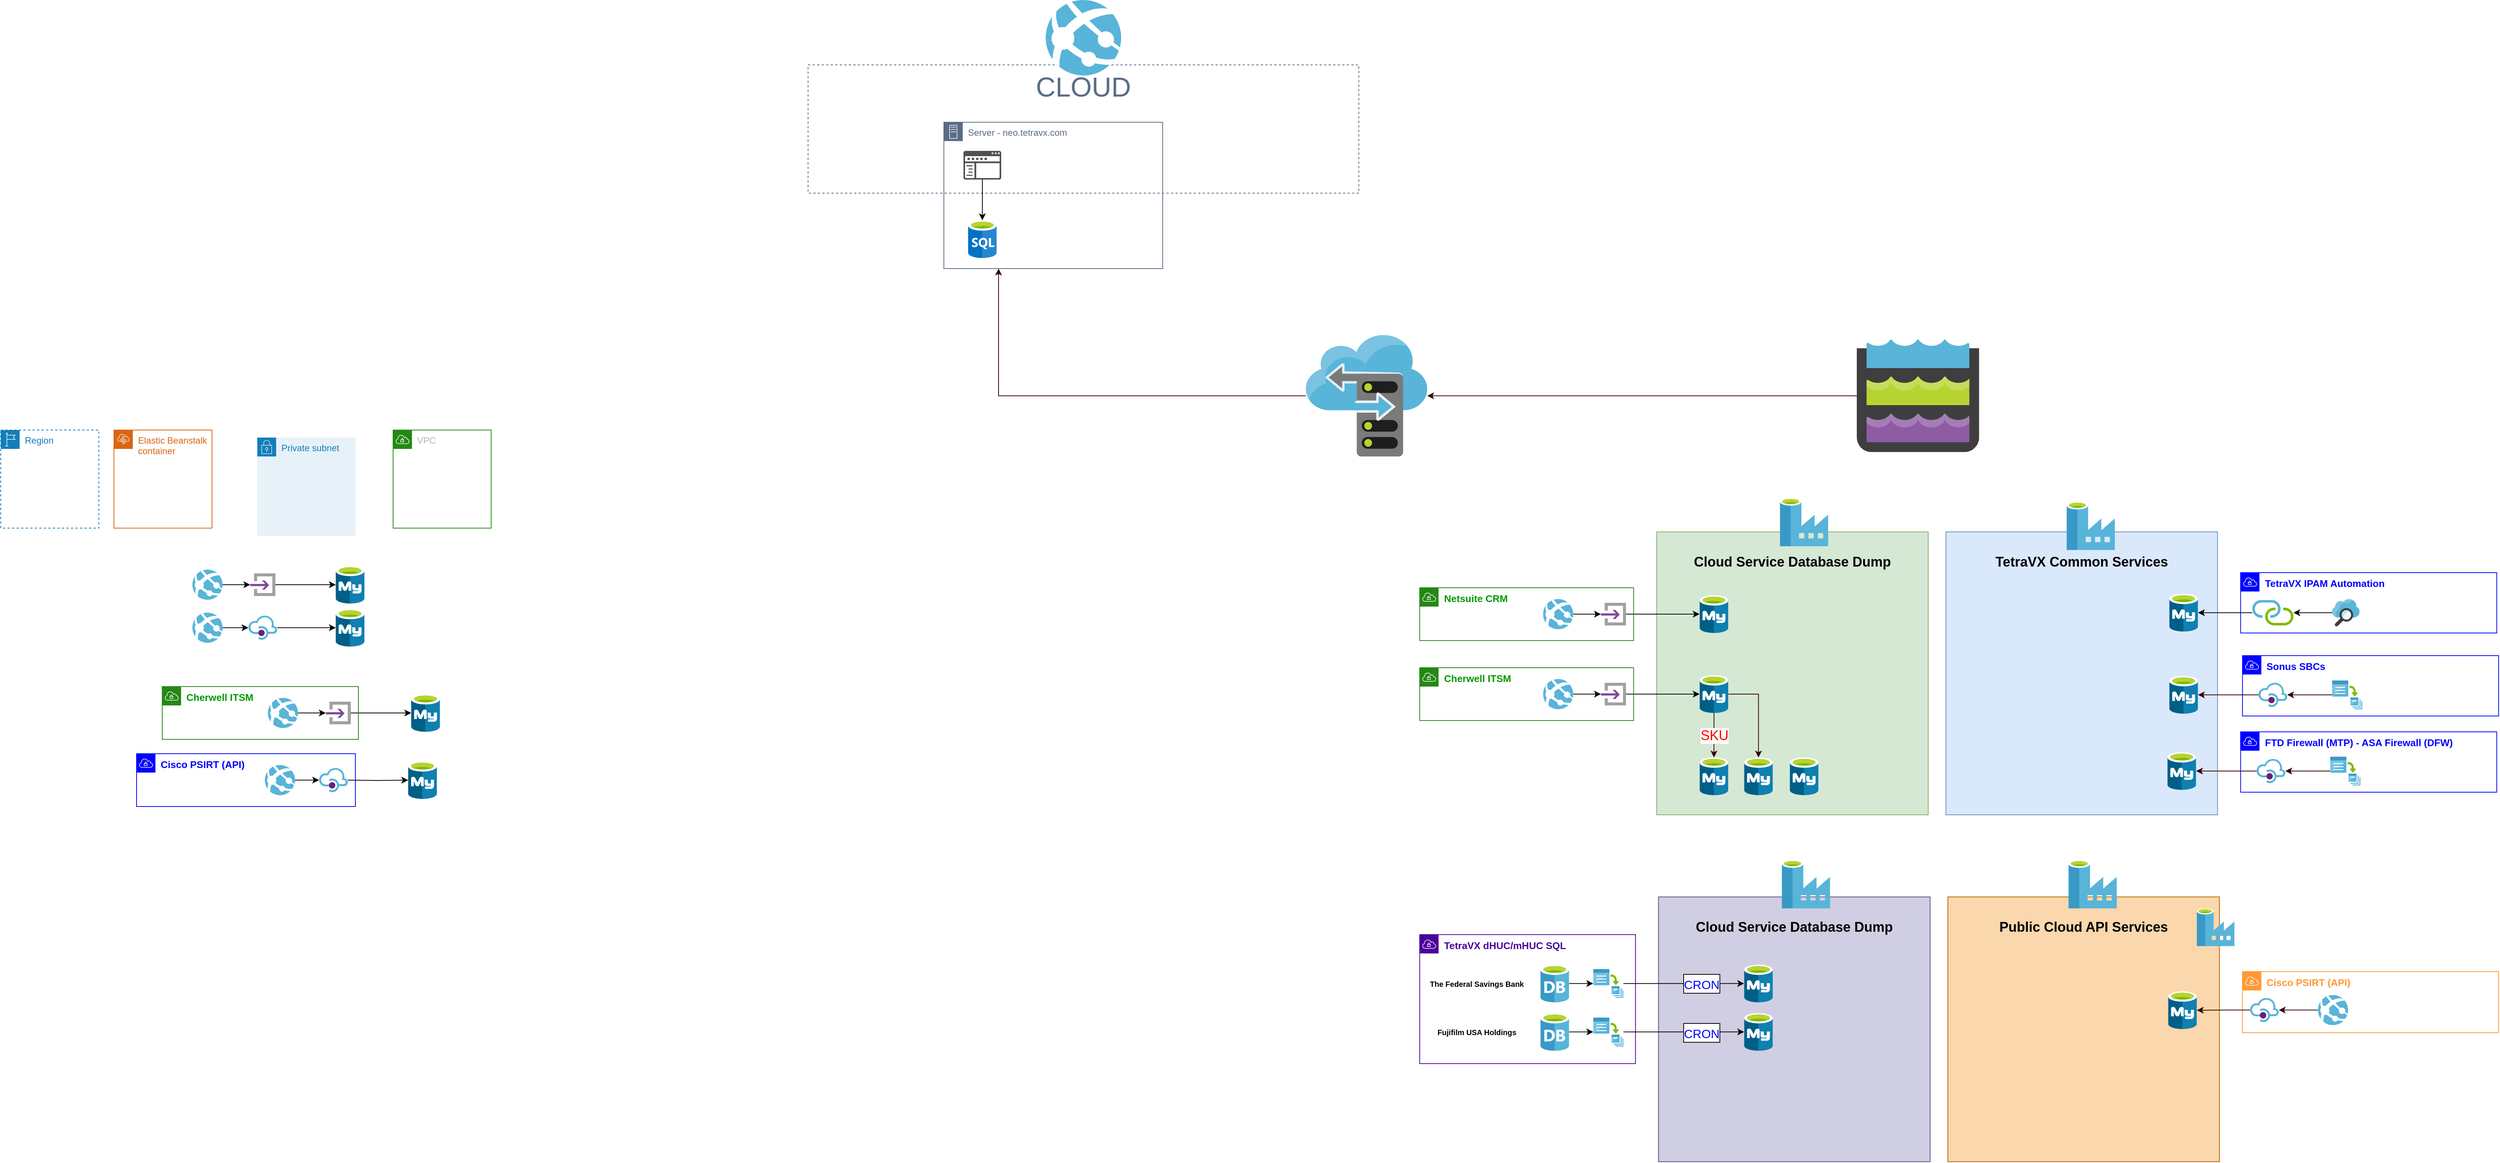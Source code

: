 <mxfile version="14.2.9" type="github">
  <diagram id="Ht1M8jgEwFfnCIfOTk4-" name="Page-1">
    <mxGraphModel dx="1263" dy="2994" grid="1" gridSize="10" guides="1" tooltips="1" connect="1" arrows="1" fold="1" page="1" pageScale="1" pageWidth="1169" pageHeight="827" math="0" shadow="0">
      <root>
        <mxCell id="0" />
        <mxCell id="1" parent="0" />
        <mxCell id="T3txgPMduXQvbs0sSbgT-167" value="&#xa;Public Cloud API Services" style="dashed=0;verticalAlign=top;fontStyle=1;fillColor=#fad7ac;strokeColor=#b46504;fontSize=18;" vertex="1" parent="1">
          <mxGeometry x="2970.68" y="-821.2" width="360" height="351" as="geometry" />
        </mxCell>
        <mxCell id="T3txgPMduXQvbs0sSbgT-188" value="&#xa;Cloud Service Database Dump" style="dashed=0;verticalAlign=top;fontStyle=1;fillColor=#d0cee2;strokeColor=#56517e;fontSize=18;" vertex="1" parent="1">
          <mxGeometry x="2587.18" y="-821.2" width="360" height="351" as="geometry" />
        </mxCell>
        <mxCell id="T3txgPMduXQvbs0sSbgT-201" value="&lt;font color=&quot;#4c0099&quot;&gt;&lt;span style=&quot;font-size: 13px&quot;&gt;&lt;b&gt;TetraVX dHUC/mHUC SQL&lt;/b&gt;&lt;/span&gt;&lt;/font&gt;" style="points=[[0,0],[0.25,0],[0.5,0],[0.75,0],[1,0],[1,0.25],[1,0.5],[1,0.75],[1,1],[0.75,1],[0.5,1],[0.25,1],[0,1],[0,0.75],[0,0.5],[0,0.25]];outlineConnect=0;html=1;whiteSpace=wrap;fontSize=12;fontStyle=0;shape=mxgraph.aws4.group;grIcon=mxgraph.aws4.group_vpc;verticalAlign=top;align=left;spacingLeft=30;dashed=0;fillColor=none;fontColor=#0000FF;strokeColor=#4C0099;" vertex="1" parent="1">
          <mxGeometry x="2270.68" y="-771.2" width="286" height="171" as="geometry" />
        </mxCell>
        <mxCell id="T3txgPMduXQvbs0sSbgT-122" value="&lt;b&gt;&lt;font style=&quot;font-size: 13px&quot; color=&quot;#ff9933&quot;&gt;Cisco PSIRT (API)&lt;/font&gt;&lt;/b&gt;" style="points=[[0,0],[0.25,0],[0.5,0],[0.75,0],[1,0],[1,0.25],[1,0.5],[1,0.75],[1,1],[0.75,1],[0.5,1],[0.25,1],[0,1],[0,0.75],[0,0.5],[0,0.25]];outlineConnect=0;html=1;whiteSpace=wrap;fontSize=12;fontStyle=0;shape=mxgraph.aws4.group;grIcon=mxgraph.aws4.group_vpc;verticalAlign=top;align=left;spacingLeft=30;dashed=0;fillColor=none;fontColor=#FF0000;strokeColor=#FF9933;" vertex="1" parent="1">
          <mxGeometry x="3361.18" y="-722.2" width="339.5" height="81" as="geometry" />
        </mxCell>
        <mxCell id="T3txgPMduXQvbs0sSbgT-41" value="&#xa;Cloud Service Database Dump" style="dashed=0;verticalAlign=top;fontStyle=1;fillColor=#d5e8d4;strokeColor=#82b366;fontSize=18;" vertex="1" parent="1">
          <mxGeometry x="2584.68" y="-1305" width="360" height="375" as="geometry" />
        </mxCell>
        <mxCell id="T3txgPMduXQvbs0sSbgT-28" value="CLOUD" style="fillColor=none;strokeColor=#5A6C86;dashed=1;verticalAlign=top;fontStyle=0;fontColor=#5A6C86;fontSize=36;" vertex="1" parent="1">
          <mxGeometry x="1460" y="-1924" width="730" height="170" as="geometry" />
        </mxCell>
        <mxCell id="T3txgPMduXQvbs0sSbgT-4" value="" style="aspect=fixed;html=1;points=[];align=center;image;fontSize=12;image=img/lib/mscae/App_Services.svg;" vertex="1" parent="1">
          <mxGeometry x="1775" y="-2010" width="100" height="100" as="geometry" />
        </mxCell>
        <mxCell id="T3txgPMduXQvbs0sSbgT-17" value="" style="edgeStyle=orthogonalEdgeStyle;rounded=0;orthogonalLoop=1;jettySize=auto;html=1;" edge="1" parent="1" source="T3txgPMduXQvbs0sSbgT-15" target="T3txgPMduXQvbs0sSbgT-16">
          <mxGeometry relative="1" as="geometry" />
        </mxCell>
        <mxCell id="T3txgPMduXQvbs0sSbgT-15" value="" style="pointerEvents=1;shadow=0;dashed=0;html=1;strokeColor=none;labelPosition=center;verticalLabelPosition=bottom;verticalAlign=top;align=center;fillColor=#505050;shape=mxgraph.mscae.intune.company_portal" vertex="1" parent="1">
          <mxGeometry x="1666" y="-1810" width="50" height="38" as="geometry" />
        </mxCell>
        <mxCell id="T3txgPMduXQvbs0sSbgT-16" value="" style="aspect=fixed;html=1;points=[];align=center;image;fontSize=12;image=img/lib/mscae/SQL_Database_generic.svg;" vertex="1" parent="1">
          <mxGeometry x="1672" y="-1718" width="38" height="50" as="geometry" />
        </mxCell>
        <mxCell id="T3txgPMduXQvbs0sSbgT-25" value="Server - neo.tetravx.com&amp;nbsp;" style="points=[[0,0],[0.25,0],[0.5,0],[0.75,0],[1,0],[1,0.25],[1,0.5],[1,0.75],[1,1],[0.75,1],[0.5,1],[0.25,1],[0,1],[0,0.75],[0,0.5],[0,0.25]];outlineConnect=0;gradientColor=none;html=1;whiteSpace=wrap;fontSize=12;fontStyle=0;shape=mxgraph.aws4.group;grIcon=mxgraph.aws4.group_on_premise;strokeColor=#5A6C86;fillColor=none;verticalAlign=top;align=left;spacingLeft=30;fontColor=#5A6C86;dashed=0;" vertex="1" parent="1">
          <mxGeometry x="1640" y="-1848" width="290" height="194" as="geometry" />
        </mxCell>
        <mxCell id="T3txgPMduXQvbs0sSbgT-26" value="Private subnet" style="points=[[0,0],[0.25,0],[0.5,0],[0.75,0],[1,0],[1,0.25],[1,0.5],[1,0.75],[1,1],[0.75,1],[0.5,1],[0.25,1],[0,1],[0,0.75],[0,0.5],[0,0.25]];outlineConnect=0;gradientColor=none;html=1;whiteSpace=wrap;fontSize=12;fontStyle=0;shape=mxgraph.aws4.group;grIcon=mxgraph.aws4.group_security_group;grStroke=0;strokeColor=#147EBA;fillColor=#E6F2F8;verticalAlign=top;align=left;spacingLeft=30;fontColor=#147EBA;dashed=0;" vertex="1" parent="1">
          <mxGeometry x="730" y="-1430" width="130" height="130" as="geometry" />
        </mxCell>
        <mxCell id="T3txgPMduXQvbs0sSbgT-27" value="Elastic Beanstalk container" style="points=[[0,0],[0.25,0],[0.5,0],[0.75,0],[1,0],[1,0.25],[1,0.5],[1,0.75],[1,1],[0.75,1],[0.5,1],[0.25,1],[0,1],[0,0.75],[0,0.5],[0,0.25]];outlineConnect=0;gradientColor=none;html=1;whiteSpace=wrap;fontSize=12;fontStyle=0;shape=mxgraph.aws4.group;grIcon=mxgraph.aws4.group_elastic_beanstalk;strokeColor=#D86613;fillColor=none;verticalAlign=top;align=left;spacingLeft=30;fontColor=#D86613;dashed=0;" vertex="1" parent="1">
          <mxGeometry x="540" y="-1440" width="130" height="130" as="geometry" />
        </mxCell>
        <mxCell id="T3txgPMduXQvbs0sSbgT-29" value="VPC" style="points=[[0,0],[0.25,0],[0.5,0],[0.75,0],[1,0],[1,0.25],[1,0.5],[1,0.75],[1,1],[0.75,1],[0.5,1],[0.25,1],[0,1],[0,0.75],[0,0.5],[0,0.25]];outlineConnect=0;gradientColor=none;html=1;whiteSpace=wrap;fontSize=12;fontStyle=0;shape=mxgraph.aws4.group;grIcon=mxgraph.aws4.group_vpc;strokeColor=#248814;fillColor=none;verticalAlign=top;align=left;spacingLeft=30;fontColor=#AAB7B8;dashed=0;" vertex="1" parent="1">
          <mxGeometry x="910" y="-1440" width="130" height="130" as="geometry" />
        </mxCell>
        <mxCell id="T3txgPMduXQvbs0sSbgT-237" value="" style="edgeStyle=orthogonalEdgeStyle;rounded=0;orthogonalLoop=1;jettySize=auto;html=1;strokeColor=#330000;fontSize=18;fontColor=#FF0000;entryX=0.25;entryY=1;entryDx=0;entryDy=0;" edge="1" parent="1" source="T3txgPMduXQvbs0sSbgT-240" target="T3txgPMduXQvbs0sSbgT-25">
          <mxGeometry relative="1" as="geometry">
            <mxPoint x="1939.5" y="-1221.8" as="sourcePoint" />
          </mxGeometry>
        </mxCell>
        <mxCell id="T3txgPMduXQvbs0sSbgT-36" value="" style="aspect=fixed;html=1;points=[];align=center;image;fontSize=12;image=img/lib/mscae/Data_Lake_Storage.svg;" vertex="1" parent="1">
          <mxGeometry x="2850.0" y="-1560" width="162.18" height="149.2" as="geometry" />
        </mxCell>
        <mxCell id="T3txgPMduXQvbs0sSbgT-37" value="Region" style="points=[[0,0],[0.25,0],[0.5,0],[0.75,0],[1,0],[1,0.25],[1,0.5],[1,0.75],[1,1],[0.75,1],[0.5,1],[0.25,1],[0,1],[0,0.75],[0,0.5],[0,0.25]];outlineConnect=0;gradientColor=none;html=1;whiteSpace=wrap;fontSize=12;fontStyle=0;shape=mxgraph.aws4.group;grIcon=mxgraph.aws4.group_region;strokeColor=#147EBA;fillColor=none;verticalAlign=top;align=left;spacingLeft=30;fontColor=#147EBA;dashed=1;" vertex="1" parent="1">
          <mxGeometry x="390" y="-1440" width="130" height="130" as="geometry" />
        </mxCell>
        <mxCell id="T3txgPMduXQvbs0sSbgT-83" value="&#xa;TetraVX Common Services" style="dashed=0;verticalAlign=top;fontStyle=1;fillColor=#dae8fc;strokeColor=#6c8ebf;fontSize=18;" vertex="1" parent="1">
          <mxGeometry x="2968.18" y="-1305" width="360" height="375" as="geometry" />
        </mxCell>
        <mxCell id="T3txgPMduXQvbs0sSbgT-84" value="" style="aspect=fixed;html=1;points=[];align=center;image;fontSize=12;image=img/lib/mscae/Data_Factory.svg;" vertex="1" parent="1">
          <mxGeometry x="3128.18" y="-1345" width="64" height="64" as="geometry" />
        </mxCell>
        <mxCell id="T3txgPMduXQvbs0sSbgT-124" value="" style="edgeStyle=orthogonalEdgeStyle;rounded=0;orthogonalLoop=1;jettySize=auto;html=1;fontSize=36;fillColor=none;fontColor=#FF0000;strokeColor=#330000;" edge="1" parent="1" source="T3txgPMduXQvbs0sSbgT-118" target="T3txgPMduXQvbs0sSbgT-123">
          <mxGeometry relative="1" as="geometry" />
        </mxCell>
        <mxCell id="T3txgPMduXQvbs0sSbgT-118" value="" style="aspect=fixed;html=1;points=[];align=center;image;fontSize=12;image=img/lib/mscae/App_Services.svg;fillColor=none;fontColor=#FF0000;strokeColor=#FF8000;" vertex="1" parent="1">
          <mxGeometry x="3461.18" y="-691.2" width="40" height="40" as="geometry" />
        </mxCell>
        <mxCell id="T3txgPMduXQvbs0sSbgT-121" value="" style="aspect=fixed;html=1;points=[];align=center;image;fontSize=12;image=img/lib/mscae/Azure_Database_for_MySQL_servers.svg;" vertex="1" parent="1">
          <mxGeometry x="3264.18" y="-1222.9" width="38" height="50" as="geometry" />
        </mxCell>
        <mxCell id="T3txgPMduXQvbs0sSbgT-229" value="" style="edgeStyle=orthogonalEdgeStyle;rounded=0;orthogonalLoop=1;jettySize=auto;html=1;strokeColor=#330000;fontSize=17;fontColor=#FF0000;" edge="1" parent="1" source="T3txgPMduXQvbs0sSbgT-123" target="T3txgPMduXQvbs0sSbgT-172">
          <mxGeometry relative="1" as="geometry" />
        </mxCell>
        <mxCell id="T3txgPMduXQvbs0sSbgT-123" value="" style="aspect=fixed;html=1;points=[];align=center;image;fontSize=12;image=img/lib/mscae/API_Management.svg;fillColor=none;fontColor=#FF0000;strokeColor=#FF8000;" vertex="1" parent="1">
          <mxGeometry x="3371.18" y="-687.2" width="38.1" height="32" as="geometry" />
        </mxCell>
        <mxCell id="T3txgPMduXQvbs0sSbgT-125" value="" style="edgeStyle=orthogonalEdgeStyle;rounded=0;orthogonalLoop=1;jettySize=auto;html=1;fontSize=36;" edge="1" parent="1" source="T3txgPMduXQvbs0sSbgT-126" target="T3txgPMduXQvbs0sSbgT-128">
          <mxGeometry relative="1" as="geometry" />
        </mxCell>
        <mxCell id="T3txgPMduXQvbs0sSbgT-126" value="" style="aspect=fixed;html=1;points=[];align=center;image;fontSize=12;image=img/lib/mscae/App_Services.svg;" vertex="1" parent="1">
          <mxGeometry x="2434.18" y="-1110" width="40" height="40" as="geometry" />
        </mxCell>
        <mxCell id="T3txgPMduXQvbs0sSbgT-127" value="" style="edgeStyle=orthogonalEdgeStyle;rounded=0;orthogonalLoop=1;jettySize=auto;html=1;fontSize=36;" edge="1" parent="1" source="T3txgPMduXQvbs0sSbgT-128" target="T3txgPMduXQvbs0sSbgT-129">
          <mxGeometry relative="1" as="geometry" />
        </mxCell>
        <mxCell id="T3txgPMduXQvbs0sSbgT-128" value="" style="aspect=fixed;html=1;points=[];align=center;image;fontSize=12;image=img/lib/mscae/Input.svg;" vertex="1" parent="1">
          <mxGeometry x="2510.85" y="-1105" width="33.33" height="30" as="geometry" />
        </mxCell>
        <mxCell id="T3txgPMduXQvbs0sSbgT-285" value="SKU" style="edgeStyle=orthogonalEdgeStyle;rounded=0;orthogonalLoop=1;jettySize=auto;html=1;strokeColor=#330000;fontSize=18;fontColor=#FF0000;" edge="1" parent="1" source="T3txgPMduXQvbs0sSbgT-129" target="T3txgPMduXQvbs0sSbgT-284">
          <mxGeometry relative="1" as="geometry" />
        </mxCell>
        <mxCell id="T3txgPMduXQvbs0sSbgT-288" value="" style="edgeStyle=orthogonalEdgeStyle;rounded=0;orthogonalLoop=1;jettySize=auto;html=1;strokeColor=#330000;fontSize=18;fontColor=#FF0000;" edge="1" parent="1" source="T3txgPMduXQvbs0sSbgT-129" target="T3txgPMduXQvbs0sSbgT-287">
          <mxGeometry relative="1" as="geometry" />
        </mxCell>
        <mxCell id="T3txgPMduXQvbs0sSbgT-129" value="" style="aspect=fixed;html=1;points=[];align=center;image;fontSize=12;image=img/lib/mscae/Azure_Database_for_MySQL_servers.svg;" vertex="1" parent="1">
          <mxGeometry x="2641.68" y="-1115" width="38" height="50" as="geometry" />
        </mxCell>
        <mxCell id="T3txgPMduXQvbs0sSbgT-130" value="&lt;b&gt;&lt;font style=&quot;font-size: 13px&quot; color=&quot;#009900&quot;&gt;Cherwell ITSM&lt;/font&gt;&lt;/b&gt;" style="points=[[0,0],[0.25,0],[0.5,0],[0.75,0],[1,0],[1,0.25],[1,0.5],[1,0.75],[1,1],[0.75,1],[0.5,1],[0.25,1],[0,1],[0,0.75],[0,0.5],[0,0.25]];outlineConnect=0;gradientColor=none;html=1;whiteSpace=wrap;fontSize=12;fontStyle=0;shape=mxgraph.aws4.group;grIcon=mxgraph.aws4.group_vpc;strokeColor=#248814;fillColor=none;verticalAlign=top;align=left;spacingLeft=30;fontColor=#AAB7B8;dashed=0;" vertex="1" parent="1">
          <mxGeometry x="2270.68" y="-1125" width="283.5" height="70" as="geometry" />
        </mxCell>
        <mxCell id="T3txgPMduXQvbs0sSbgT-137" value="" style="edgeStyle=orthogonalEdgeStyle;rounded=0;orthogonalLoop=1;jettySize=auto;html=1;fontSize=36;" edge="1" parent="1" source="T3txgPMduXQvbs0sSbgT-138" target="T3txgPMduXQvbs0sSbgT-141">
          <mxGeometry relative="1" as="geometry" />
        </mxCell>
        <mxCell id="T3txgPMduXQvbs0sSbgT-138" value="" style="aspect=fixed;html=1;points=[];align=center;image;fontSize=12;image=img/lib/mscae/API_Management.svg;" vertex="1" parent="1">
          <mxGeometry x="718.28" y="-1194" width="38.1" height="32" as="geometry" />
        </mxCell>
        <mxCell id="T3txgPMduXQvbs0sSbgT-139" value="" style="edgeStyle=orthogonalEdgeStyle;rounded=0;orthogonalLoop=1;jettySize=auto;html=1;fontSize=36;" edge="1" parent="1" source="T3txgPMduXQvbs0sSbgT-140" target="T3txgPMduXQvbs0sSbgT-138">
          <mxGeometry relative="1" as="geometry" />
        </mxCell>
        <mxCell id="T3txgPMduXQvbs0sSbgT-140" value="" style="aspect=fixed;html=1;points=[];align=center;image;fontSize=12;image=img/lib/mscae/App_Services.svg;" vertex="1" parent="1">
          <mxGeometry x="644" y="-1198" width="40" height="40" as="geometry" />
        </mxCell>
        <mxCell id="T3txgPMduXQvbs0sSbgT-141" value="" style="aspect=fixed;html=1;points=[];align=center;image;fontSize=12;image=img/lib/mscae/Azure_Database_for_MySQL_servers.svg;" vertex="1" parent="1">
          <mxGeometry x="834" y="-1203" width="38" height="50" as="geometry" />
        </mxCell>
        <mxCell id="T3txgPMduXQvbs0sSbgT-142" value="" style="edgeStyle=orthogonalEdgeStyle;rounded=0;orthogonalLoop=1;jettySize=auto;html=1;fontSize=36;" edge="1" parent="1" source="T3txgPMduXQvbs0sSbgT-143" target="T3txgPMduXQvbs0sSbgT-145">
          <mxGeometry relative="1" as="geometry" />
        </mxCell>
        <mxCell id="T3txgPMduXQvbs0sSbgT-143" value="" style="aspect=fixed;html=1;points=[];align=center;image;fontSize=12;image=img/lib/mscae/App_Services.svg;" vertex="1" parent="1">
          <mxGeometry x="644" y="-1255" width="40" height="40" as="geometry" />
        </mxCell>
        <mxCell id="T3txgPMduXQvbs0sSbgT-144" value="" style="edgeStyle=orthogonalEdgeStyle;rounded=0;orthogonalLoop=1;jettySize=auto;html=1;fontSize=36;" edge="1" parent="1" source="T3txgPMduXQvbs0sSbgT-145" target="T3txgPMduXQvbs0sSbgT-146">
          <mxGeometry relative="1" as="geometry" />
        </mxCell>
        <mxCell id="T3txgPMduXQvbs0sSbgT-145" value="" style="aspect=fixed;html=1;points=[];align=center;image;fontSize=12;image=img/lib/mscae/Input.svg;" vertex="1" parent="1">
          <mxGeometry x="720.67" y="-1250" width="33.33" height="30" as="geometry" />
        </mxCell>
        <mxCell id="T3txgPMduXQvbs0sSbgT-146" value="" style="aspect=fixed;html=1;points=[];align=center;image;fontSize=12;image=img/lib/mscae/Azure_Database_for_MySQL_servers.svg;" vertex="1" parent="1">
          <mxGeometry x="834" y="-1260" width="38" height="50" as="geometry" />
        </mxCell>
        <mxCell id="T3txgPMduXQvbs0sSbgT-147" value="" style="edgeStyle=orthogonalEdgeStyle;rounded=0;orthogonalLoop=1;jettySize=auto;html=1;fontSize=36;" edge="1" parent="1" source="T3txgPMduXQvbs0sSbgT-148" target="T3txgPMduXQvbs0sSbgT-150">
          <mxGeometry relative="1" as="geometry" />
        </mxCell>
        <mxCell id="T3txgPMduXQvbs0sSbgT-148" value="" style="aspect=fixed;html=1;points=[];align=center;image;fontSize=12;image=img/lib/mscae/App_Services.svg;" vertex="1" parent="1">
          <mxGeometry x="744" y="-1085" width="40" height="40" as="geometry" />
        </mxCell>
        <mxCell id="T3txgPMduXQvbs0sSbgT-149" value="" style="edgeStyle=orthogonalEdgeStyle;rounded=0;orthogonalLoop=1;jettySize=auto;html=1;fontSize=36;" edge="1" parent="1" source="T3txgPMduXQvbs0sSbgT-150" target="T3txgPMduXQvbs0sSbgT-151">
          <mxGeometry relative="1" as="geometry" />
        </mxCell>
        <mxCell id="T3txgPMduXQvbs0sSbgT-150" value="" style="aspect=fixed;html=1;points=[];align=center;image;fontSize=12;image=img/lib/mscae/Input.svg;" vertex="1" parent="1">
          <mxGeometry x="820.67" y="-1080" width="33.33" height="30" as="geometry" />
        </mxCell>
        <mxCell id="T3txgPMduXQvbs0sSbgT-151" value="" style="aspect=fixed;html=1;points=[];align=center;image;fontSize=12;image=img/lib/mscae/Azure_Database_for_MySQL_servers.svg;" vertex="1" parent="1">
          <mxGeometry x="934" y="-1090" width="38" height="50" as="geometry" />
        </mxCell>
        <mxCell id="T3txgPMduXQvbs0sSbgT-152" value="&lt;b&gt;&lt;font style=&quot;font-size: 13px&quot; color=&quot;#009900&quot;&gt;Cherwell ITSM&amp;nbsp;&lt;/font&gt;&lt;/b&gt;" style="points=[[0,0],[0.25,0],[0.5,0],[0.75,0],[1,0],[1,0.25],[1,0.5],[1,0.75],[1,1],[0.75,1],[0.5,1],[0.25,1],[0,1],[0,0.75],[0,0.5],[0,0.25]];outlineConnect=0;gradientColor=none;html=1;whiteSpace=wrap;fontSize=12;fontStyle=0;shape=mxgraph.aws4.group;grIcon=mxgraph.aws4.group_vpc;strokeColor=#248814;fillColor=none;verticalAlign=top;align=left;spacingLeft=30;fontColor=#AAB7B8;dashed=0;" vertex="1" parent="1">
          <mxGeometry x="604" y="-1100" width="260" height="70" as="geometry" />
        </mxCell>
        <mxCell id="T3txgPMduXQvbs0sSbgT-153" value="&lt;b&gt;&lt;font style=&quot;font-size: 13px&quot; color=&quot;#0000ff&quot;&gt;Cisco PSIRT (API)&lt;/font&gt;&lt;/b&gt;" style="points=[[0,0],[0.25,0],[0.5,0],[0.75,0],[1,0],[1,0.25],[1,0.5],[1,0.75],[1,1],[0.75,1],[0.5,1],[0.25,1],[0,1],[0,0.75],[0,0.5],[0,0.25]];outlineConnect=0;gradientColor=none;html=1;whiteSpace=wrap;fontSize=12;fontStyle=0;shape=mxgraph.aws4.group;grIcon=mxgraph.aws4.group_vpc;fillColor=none;verticalAlign=top;align=left;spacingLeft=30;fontColor=#AAB7B8;dashed=0;strokeColor=#0000FF;" vertex="1" parent="1">
          <mxGeometry x="570" y="-1011" width="290" height="70" as="geometry" />
        </mxCell>
        <mxCell id="T3txgPMduXQvbs0sSbgT-154" value="" style="edgeStyle=orthogonalEdgeStyle;rounded=0;orthogonalLoop=1;jettySize=auto;html=1;fontSize=36;" edge="1" parent="1" source="T3txgPMduXQvbs0sSbgT-155" target="T3txgPMduXQvbs0sSbgT-158">
          <mxGeometry relative="1" as="geometry" />
        </mxCell>
        <mxCell id="T3txgPMduXQvbs0sSbgT-155" value="" style="aspect=fixed;html=1;points=[];align=center;image;fontSize=12;image=img/lib/mscae/App_Services.svg;" vertex="1" parent="1">
          <mxGeometry x="740" y="-996" width="40" height="40" as="geometry" />
        </mxCell>
        <mxCell id="T3txgPMduXQvbs0sSbgT-156" value="" style="edgeStyle=orthogonalEdgeStyle;rounded=0;orthogonalLoop=1;jettySize=auto;html=1;fontSize=36;" edge="1" parent="1" target="T3txgPMduXQvbs0sSbgT-157">
          <mxGeometry relative="1" as="geometry">
            <mxPoint x="850" y="-976" as="sourcePoint" />
          </mxGeometry>
        </mxCell>
        <mxCell id="T3txgPMduXQvbs0sSbgT-157" value="" style="aspect=fixed;html=1;points=[];align=center;image;fontSize=12;image=img/lib/mscae/Azure_Database_for_MySQL_servers.svg;" vertex="1" parent="1">
          <mxGeometry x="930" y="-1001" width="38" height="50" as="geometry" />
        </mxCell>
        <mxCell id="T3txgPMduXQvbs0sSbgT-158" value="" style="aspect=fixed;html=1;points=[];align=center;image;fontSize=12;image=img/lib/mscae/API_Management.svg;" vertex="1" parent="1">
          <mxGeometry x="811.9" y="-992" width="38.1" height="32" as="geometry" />
        </mxCell>
        <mxCell id="T3txgPMduXQvbs0sSbgT-160" value="" style="edgeStyle=orthogonalEdgeStyle;rounded=0;orthogonalLoop=1;jettySize=auto;html=1;fontSize=36;" edge="1" parent="1" source="T3txgPMduXQvbs0sSbgT-161" target="T3txgPMduXQvbs0sSbgT-163">
          <mxGeometry relative="1" as="geometry" />
        </mxCell>
        <mxCell id="T3txgPMduXQvbs0sSbgT-161" value="" style="aspect=fixed;html=1;points=[];align=center;image;fontSize=12;image=img/lib/mscae/App_Services.svg;" vertex="1" parent="1">
          <mxGeometry x="2434.18" y="-1216" width="40" height="40" as="geometry" />
        </mxCell>
        <mxCell id="T3txgPMduXQvbs0sSbgT-162" value="" style="edgeStyle=orthogonalEdgeStyle;rounded=0;orthogonalLoop=1;jettySize=auto;html=1;fontSize=36;" edge="1" parent="1" source="T3txgPMduXQvbs0sSbgT-163" target="T3txgPMduXQvbs0sSbgT-164">
          <mxGeometry relative="1" as="geometry" />
        </mxCell>
        <mxCell id="T3txgPMduXQvbs0sSbgT-163" value="" style="aspect=fixed;html=1;points=[];align=center;image;fontSize=12;image=img/lib/mscae/Input.svg;" vertex="1" parent="1">
          <mxGeometry x="2510.85" y="-1211" width="33.33" height="30" as="geometry" />
        </mxCell>
        <mxCell id="T3txgPMduXQvbs0sSbgT-164" value="" style="aspect=fixed;html=1;points=[];align=center;image;fontSize=12;image=img/lib/mscae/Azure_Database_for_MySQL_servers.svg;" vertex="1" parent="1">
          <mxGeometry x="2641.68" y="-1221" width="38" height="50" as="geometry" />
        </mxCell>
        <mxCell id="T3txgPMduXQvbs0sSbgT-165" value="&lt;font color=&quot;#009900&quot;&gt;&lt;span style=&quot;font-size: 13px&quot;&gt;&lt;b&gt;Netsuite CRM&lt;/b&gt;&lt;/span&gt;&lt;/font&gt;" style="points=[[0,0],[0.25,0],[0.5,0],[0.75,0],[1,0],[1,0.25],[1,0.5],[1,0.75],[1,1],[0.75,1],[0.5,1],[0.25,1],[0,1],[0,0.75],[0,0.5],[0,0.25]];outlineConnect=0;gradientColor=none;html=1;whiteSpace=wrap;fontSize=12;fontStyle=0;shape=mxgraph.aws4.group;grIcon=mxgraph.aws4.group_vpc;strokeColor=#248814;fillColor=none;verticalAlign=top;align=left;spacingLeft=30;fontColor=#AAB7B8;dashed=0;" vertex="1" parent="1">
          <mxGeometry x="2270.68" y="-1231" width="283.5" height="70" as="geometry" />
        </mxCell>
        <mxCell id="T3txgPMduXQvbs0sSbgT-166" value="&lt;b&gt;&lt;font style=&quot;font-size: 13px&quot; color=&quot;#0000ff&quot;&gt;TetraVX IPAM Automation&lt;/font&gt;&lt;/b&gt;" style="points=[[0,0],[0.25,0],[0.5,0],[0.75,0],[1,0],[1,0.25],[1,0.5],[1,0.75],[1,1],[0.75,1],[0.5,1],[0.25,1],[0,1],[0,0.75],[0,0.5],[0,0.25]];outlineConnect=0;gradientColor=none;html=1;whiteSpace=wrap;fontSize=12;fontStyle=0;shape=mxgraph.aws4.group;grIcon=mxgraph.aws4.group_vpc;fillColor=none;verticalAlign=top;align=left;spacingLeft=30;fontColor=#AAB7B8;dashed=0;strokeColor=#0000FF;" vertex="1" parent="1">
          <mxGeometry x="3358.68" y="-1251" width="339.5" height="80" as="geometry" />
        </mxCell>
        <mxCell id="T3txgPMduXQvbs0sSbgT-168" value="" style="aspect=fixed;html=1;points=[];align=center;image;fontSize=12;image=img/lib/mscae/Data_Factory.svg;" vertex="1" parent="1">
          <mxGeometry x="3300.68" y="-806" width="50" height="50" as="geometry" />
        </mxCell>
        <mxCell id="T3txgPMduXQvbs0sSbgT-172" value="" style="aspect=fixed;html=1;points=[];align=center;image;fontSize=12;image=img/lib/mscae/Azure_Database_for_MySQL_servers.svg;" vertex="1" parent="1">
          <mxGeometry x="3262.68" y="-696" width="38" height="50" as="geometry" />
        </mxCell>
        <mxCell id="T3txgPMduXQvbs0sSbgT-198" value="" style="edgeStyle=orthogonalEdgeStyle;rounded=0;orthogonalLoop=1;jettySize=auto;html=1;fontSize=17;" edge="1" parent="1" source="T3txgPMduXQvbs0sSbgT-202" target="T3txgPMduXQvbs0sSbgT-200">
          <mxGeometry relative="1" as="geometry">
            <mxPoint x="2546.68" y="-712.2" as="sourcePoint" />
          </mxGeometry>
        </mxCell>
        <mxCell id="T3txgPMduXQvbs0sSbgT-208" value="&lt;font style=&quot;font-size: 16px ; line-height: 100%&quot;&gt;CRON&lt;/font&gt;" style="edgeLabel;html=1;align=center;verticalAlign=top;resizable=0;points=[];fontSize=20;fontColor=#0000FF;labelBorderColor=#000000;" vertex="1" connectable="0" parent="T3txgPMduXQvbs0sSbgT-198">
          <mxGeometry x="-0.318" y="-2" relative="1" as="geometry">
            <mxPoint x="48.4" y="-21.2" as="offset" />
          </mxGeometry>
        </mxCell>
        <mxCell id="T3txgPMduXQvbs0sSbgT-200" value="" style="aspect=fixed;html=1;points=[];align=center;image;fontSize=12;image=img/lib/mscae/Azure_Database_for_MySQL_servers.svg;" vertex="1" parent="1">
          <mxGeometry x="2700.68" y="-731.4" width="38" height="50" as="geometry" />
        </mxCell>
        <mxCell id="T3txgPMduXQvbs0sSbgT-202" value="" style="aspect=fixed;html=1;points=[];align=center;image;fontSize=12;image=img/lib/mscae/Batch_Accounts.svg;strokeColor=#4C0099;fillColor=#CCE5FF;" vertex="1" parent="1">
          <mxGeometry x="2500.68" y="-725.6" width="40" height="38.4" as="geometry" />
        </mxCell>
        <mxCell id="T3txgPMduXQvbs0sSbgT-206" value="" style="edgeStyle=orthogonalEdgeStyle;rounded=0;orthogonalLoop=1;jettySize=auto;html=1;fontSize=36;fontColor=#0000FF;" edge="1" parent="1" source="T3txgPMduXQvbs0sSbgT-203" target="T3txgPMduXQvbs0sSbgT-202">
          <mxGeometry relative="1" as="geometry" />
        </mxCell>
        <mxCell id="T3txgPMduXQvbs0sSbgT-203" value="" style="aspect=fixed;html=1;points=[];align=center;image;fontSize=12;image=img/lib/mscae/Database_General.svg;strokeColor=#4C0099;fillColor=#CCE5FF;" vertex="1" parent="1">
          <mxGeometry x="2430.68" y="-731.4" width="38" height="50" as="geometry" />
        </mxCell>
        <mxCell id="T3txgPMduXQvbs0sSbgT-215" value="The Federal Savings Bank" style="text;strokeColor=none;fillColor=none;html=1;fontSize=10;fontStyle=1;verticalAlign=middle;align=center;" vertex="1" parent="1">
          <mxGeometry x="2280.68" y="-716.4" width="130" height="20" as="geometry" />
        </mxCell>
        <mxCell id="T3txgPMduXQvbs0sSbgT-216" value="" style="edgeStyle=orthogonalEdgeStyle;rounded=0;orthogonalLoop=1;jettySize=auto;html=1;fontSize=17;" edge="1" parent="1" source="T3txgPMduXQvbs0sSbgT-219" target="T3txgPMduXQvbs0sSbgT-218">
          <mxGeometry relative="1" as="geometry">
            <mxPoint x="2546.68" y="-648" as="sourcePoint" />
          </mxGeometry>
        </mxCell>
        <mxCell id="T3txgPMduXQvbs0sSbgT-217" value="&lt;font style=&quot;font-size: 16px ; line-height: 100%&quot;&gt;CRON&lt;/font&gt;" style="edgeLabel;html=1;align=center;verticalAlign=top;resizable=0;points=[];fontSize=20;fontColor=#0000FF;labelBorderColor=#000000;" vertex="1" connectable="0" parent="T3txgPMduXQvbs0sSbgT-216">
          <mxGeometry x="-0.318" y="-2" relative="1" as="geometry">
            <mxPoint x="48.4" y="-21.2" as="offset" />
          </mxGeometry>
        </mxCell>
        <mxCell id="T3txgPMduXQvbs0sSbgT-218" value="" style="aspect=fixed;html=1;points=[];align=center;image;fontSize=12;image=img/lib/mscae/Azure_Database_for_MySQL_servers.svg;" vertex="1" parent="1">
          <mxGeometry x="2700.68" y="-667.2" width="38" height="50" as="geometry" />
        </mxCell>
        <mxCell id="T3txgPMduXQvbs0sSbgT-219" value="" style="aspect=fixed;html=1;points=[];align=center;image;fontSize=12;image=img/lib/mscae/Batch_Accounts.svg;strokeColor=#4C0099;fillColor=#CCE5FF;" vertex="1" parent="1">
          <mxGeometry x="2500.68" y="-661.4" width="40" height="38.4" as="geometry" />
        </mxCell>
        <mxCell id="T3txgPMduXQvbs0sSbgT-220" value="" style="edgeStyle=orthogonalEdgeStyle;rounded=0;orthogonalLoop=1;jettySize=auto;html=1;fontSize=36;fontColor=#0000FF;" edge="1" parent="1" source="T3txgPMduXQvbs0sSbgT-221" target="T3txgPMduXQvbs0sSbgT-219">
          <mxGeometry relative="1" as="geometry" />
        </mxCell>
        <mxCell id="T3txgPMduXQvbs0sSbgT-221" value="" style="aspect=fixed;html=1;points=[];align=center;image;fontSize=12;image=img/lib/mscae/Database_General.svg;strokeColor=#4C0099;fillColor=#CCE5FF;" vertex="1" parent="1">
          <mxGeometry x="2430.68" y="-667.2" width="38" height="50" as="geometry" />
        </mxCell>
        <mxCell id="T3txgPMduXQvbs0sSbgT-222" value="Fujifilm USA Holdings" style="text;strokeColor=none;fillColor=none;html=1;fontSize=10;fontStyle=1;verticalAlign=middle;align=center;" vertex="1" parent="1">
          <mxGeometry x="2280.68" y="-652.2" width="130" height="20" as="geometry" />
        </mxCell>
        <mxCell id="T3txgPMduXQvbs0sSbgT-226" value="" style="edgeStyle=orthogonalEdgeStyle;rounded=0;orthogonalLoop=1;jettySize=auto;html=1;fontSize=17;fontColor=#0000FF;" edge="1" parent="1" source="T3txgPMduXQvbs0sSbgT-225" target="T3txgPMduXQvbs0sSbgT-121">
          <mxGeometry relative="1" as="geometry" />
        </mxCell>
        <mxCell id="T3txgPMduXQvbs0sSbgT-225" value="" style="aspect=fixed;html=1;points=[];align=center;image;fontSize=12;image=img/lib/mscae/Connection.svg;strokeColor=#4C0099;fillColor=#CCE5FF;" vertex="1" parent="1">
          <mxGeometry x="3374.18" y="-1214.8" width="54.52" height="33.8" as="geometry" />
        </mxCell>
        <mxCell id="T3txgPMduXQvbs0sSbgT-228" value="" style="edgeStyle=orthogonalEdgeStyle;rounded=0;orthogonalLoop=1;jettySize=auto;html=1;fontSize=17;fontColor=#0000FF;" edge="1" parent="1" source="T3txgPMduXQvbs0sSbgT-227" target="T3txgPMduXQvbs0sSbgT-225">
          <mxGeometry relative="1" as="geometry" />
        </mxCell>
        <mxCell id="T3txgPMduXQvbs0sSbgT-227" value="" style="aspect=fixed;html=1;points=[];align=center;image;fontSize=12;image=img/lib/mscae/Search.svg;strokeColor=#4C0099;fillColor=#CCE5FF;" vertex="1" parent="1">
          <mxGeometry x="3480.0" y="-1216.1" width="36.4" height="36.4" as="geometry" />
        </mxCell>
        <mxCell id="T3txgPMduXQvbs0sSbgT-230" value="" style="aspect=fixed;html=1;points=[];align=center;image;fontSize=12;image=img/lib/mscae/Data_Factory.svg;" vertex="1" parent="1">
          <mxGeometry x="2748.18" y="-1350" width="64" height="64" as="geometry" />
        </mxCell>
        <mxCell id="T3txgPMduXQvbs0sSbgT-234" value="" style="aspect=fixed;html=1;points=[];align=center;image;fontSize=12;image=img/lib/mscae/Data_Factory.svg;" vertex="1" parent="1">
          <mxGeometry x="2750.68" y="-870" width="64" height="64" as="geometry" />
        </mxCell>
        <mxCell id="T3txgPMduXQvbs0sSbgT-235" value="" style="aspect=fixed;html=1;points=[];align=center;image;fontSize=12;image=img/lib/mscae/Data_Factory.svg;" vertex="1" parent="1">
          <mxGeometry x="3130.68" y="-870" width="64" height="64" as="geometry" />
        </mxCell>
        <mxCell id="T3txgPMduXQvbs0sSbgT-239" value="" style="edgeStyle=orthogonalEdgeStyle;rounded=0;orthogonalLoop=1;jettySize=auto;html=1;strokeColor=#330000;fontSize=18;fontColor=#FF0000;" edge="1" parent="1" source="T3txgPMduXQvbs0sSbgT-36" target="T3txgPMduXQvbs0sSbgT-240">
          <mxGeometry relative="1" as="geometry">
            <mxPoint x="2116" y="-912.5" as="sourcePoint" />
            <mxPoint x="1930" y="-1110" as="targetPoint" />
          </mxGeometry>
        </mxCell>
        <mxCell id="T3txgPMduXQvbs0sSbgT-240" value="" style="aspect=fixed;html=1;points=[];align=center;image;fontSize=12;image=img/lib/mscae/Storage_sync_service.svg;strokeColor=#330000;strokeWidth=3;fillColor=#CCE5FF;" vertex="1" parent="1">
          <mxGeometry x="2119.68" y="-1565.9" width="161" height="161" as="geometry" />
        </mxCell>
        <mxCell id="T3txgPMduXQvbs0sSbgT-241" value="" style="aspect=fixed;html=1;points=[];align=center;image;fontSize=12;image=img/lib/mscae/Azure_Database_for_MySQL_servers.svg;" vertex="1" parent="1">
          <mxGeometry x="3264.18" y="-1114" width="38" height="50" as="geometry" />
        </mxCell>
        <mxCell id="T3txgPMduXQvbs0sSbgT-242" value="&lt;b&gt;&lt;font style=&quot;font-size: 13px&quot; color=&quot;#0000ff&quot;&gt;Sonus SBCs&amp;nbsp;&lt;/font&gt;&lt;/b&gt;" style="points=[[0,0],[0.25,0],[0.5,0],[0.75,0],[1,0],[1,0.25],[1,0.5],[1,0.75],[1,1],[0.75,1],[0.5,1],[0.25,1],[0,1],[0,0.75],[0,0.5],[0,0.25]];outlineConnect=0;gradientColor=none;html=1;whiteSpace=wrap;fontSize=12;fontStyle=0;shape=mxgraph.aws4.group;grIcon=mxgraph.aws4.group_vpc;fillColor=none;verticalAlign=top;align=left;spacingLeft=30;fontColor=#AAB7B8;dashed=0;strokeColor=#0000FF;" vertex="1" parent="1">
          <mxGeometry x="3361.18" y="-1141" width="339.5" height="80" as="geometry" />
        </mxCell>
        <mxCell id="T3txgPMduXQvbs0sSbgT-252" value="" style="edgeStyle=orthogonalEdgeStyle;rounded=0;orthogonalLoop=1;jettySize=auto;html=1;strokeColor=#330000;fontSize=18;fontColor=#FF0000;" edge="1" parent="1" source="T3txgPMduXQvbs0sSbgT-247" target="T3txgPMduXQvbs0sSbgT-241">
          <mxGeometry relative="1" as="geometry" />
        </mxCell>
        <mxCell id="T3txgPMduXQvbs0sSbgT-247" value="" style="aspect=fixed;html=1;points=[];align=center;image;fontSize=12;image=img/lib/mscae/API_Management.svg;fillColor=none;fontColor=#FF0000;strokeColor=#FF8000;" vertex="1" parent="1">
          <mxGeometry x="3382.39" y="-1105" width="38.1" height="32" as="geometry" />
        </mxCell>
        <mxCell id="T3txgPMduXQvbs0sSbgT-251" value="" style="edgeStyle=orthogonalEdgeStyle;rounded=0;orthogonalLoop=1;jettySize=auto;html=1;strokeColor=#330000;fontSize=18;fontColor=#FF0000;" edge="1" parent="1" source="T3txgPMduXQvbs0sSbgT-248" target="T3txgPMduXQvbs0sSbgT-247">
          <mxGeometry relative="1" as="geometry" />
        </mxCell>
        <mxCell id="T3txgPMduXQvbs0sSbgT-248" value="" style="aspect=fixed;html=1;points=[];align=center;image;fontSize=12;image=img/lib/mscae/Batch_Accounts.svg;strokeColor=#4C0099;fillColor=#CCE5FF;" vertex="1" parent="1">
          <mxGeometry x="3480" y="-1108.2" width="40" height="38.4" as="geometry" />
        </mxCell>
        <mxCell id="T3txgPMduXQvbs0sSbgT-284" value="" style="aspect=fixed;html=1;points=[];align=center;image;fontSize=12;image=img/lib/mscae/Azure_Database_for_MySQL_servers.svg;" vertex="1" parent="1">
          <mxGeometry x="2641.68" y="-1006" width="38" height="50" as="geometry" />
        </mxCell>
        <mxCell id="T3txgPMduXQvbs0sSbgT-286" value="" style="aspect=fixed;html=1;points=[];align=center;image;fontSize=12;image=img/lib/mscae/Azure_Database_for_MySQL_servers.svg;" vertex="1" parent="1">
          <mxGeometry x="2761.18" y="-1006" width="38" height="50" as="geometry" />
        </mxCell>
        <mxCell id="T3txgPMduXQvbs0sSbgT-287" value="" style="aspect=fixed;html=1;points=[];align=center;image;fontSize=12;image=img/lib/mscae/Azure_Database_for_MySQL_servers.svg;" vertex="1" parent="1">
          <mxGeometry x="2700.68" y="-1006" width="38" height="50" as="geometry" />
        </mxCell>
        <mxCell id="T3txgPMduXQvbs0sSbgT-289" value="" style="aspect=fixed;html=1;points=[];align=center;image;fontSize=12;image=img/lib/mscae/Azure_Database_for_MySQL_servers.svg;" vertex="1" parent="1">
          <mxGeometry x="3261.68" y="-1013" width="38" height="50" as="geometry" />
        </mxCell>
        <mxCell id="T3txgPMduXQvbs0sSbgT-290" value="&lt;b&gt;&lt;font style=&quot;font-size: 13px&quot; color=&quot;#0000ff&quot;&gt;FTD Firewall (MTP) - ASA Firewall (DFW)&amp;nbsp;&lt;/font&gt;&lt;/b&gt;" style="points=[[0,0],[0.25,0],[0.5,0],[0.75,0],[1,0],[1,0.25],[1,0.5],[1,0.75],[1,1],[0.75,1],[0.5,1],[0.25,1],[0,1],[0,0.75],[0,0.5],[0,0.25]];outlineConnect=0;gradientColor=none;html=1;whiteSpace=wrap;fontSize=12;fontStyle=0;shape=mxgraph.aws4.group;grIcon=mxgraph.aws4.group_vpc;fillColor=none;verticalAlign=top;align=left;spacingLeft=30;fontColor=#AAB7B8;dashed=0;strokeColor=#0000FF;" vertex="1" parent="1">
          <mxGeometry x="3358.68" y="-1040" width="339.5" height="80" as="geometry" />
        </mxCell>
        <mxCell id="T3txgPMduXQvbs0sSbgT-291" value="" style="edgeStyle=orthogonalEdgeStyle;rounded=0;orthogonalLoop=1;jettySize=auto;html=1;strokeColor=#330000;fontSize=18;fontColor=#FF0000;" edge="1" parent="1" source="T3txgPMduXQvbs0sSbgT-292" target="T3txgPMduXQvbs0sSbgT-289">
          <mxGeometry relative="1" as="geometry" />
        </mxCell>
        <mxCell id="T3txgPMduXQvbs0sSbgT-292" value="" style="aspect=fixed;html=1;points=[];align=center;image;fontSize=12;image=img/lib/mscae/API_Management.svg;fillColor=none;fontColor=#FF0000;strokeColor=#FF8000;" vertex="1" parent="1">
          <mxGeometry x="3379.89" y="-1004" width="38.1" height="32" as="geometry" />
        </mxCell>
        <mxCell id="T3txgPMduXQvbs0sSbgT-293" value="" style="edgeStyle=orthogonalEdgeStyle;rounded=0;orthogonalLoop=1;jettySize=auto;html=1;strokeColor=#330000;fontSize=18;fontColor=#FF0000;" edge="1" parent="1" source="T3txgPMduXQvbs0sSbgT-294" target="T3txgPMduXQvbs0sSbgT-292">
          <mxGeometry relative="1" as="geometry" />
        </mxCell>
        <mxCell id="T3txgPMduXQvbs0sSbgT-294" value="" style="aspect=fixed;html=1;points=[];align=center;image;fontSize=12;image=img/lib/mscae/Batch_Accounts.svg;strokeColor=#4C0099;fillColor=#CCE5FF;" vertex="1" parent="1">
          <mxGeometry x="3477.5" y="-1007.2" width="40" height="38.4" as="geometry" />
        </mxCell>
      </root>
    </mxGraphModel>
  </diagram>
</mxfile>

